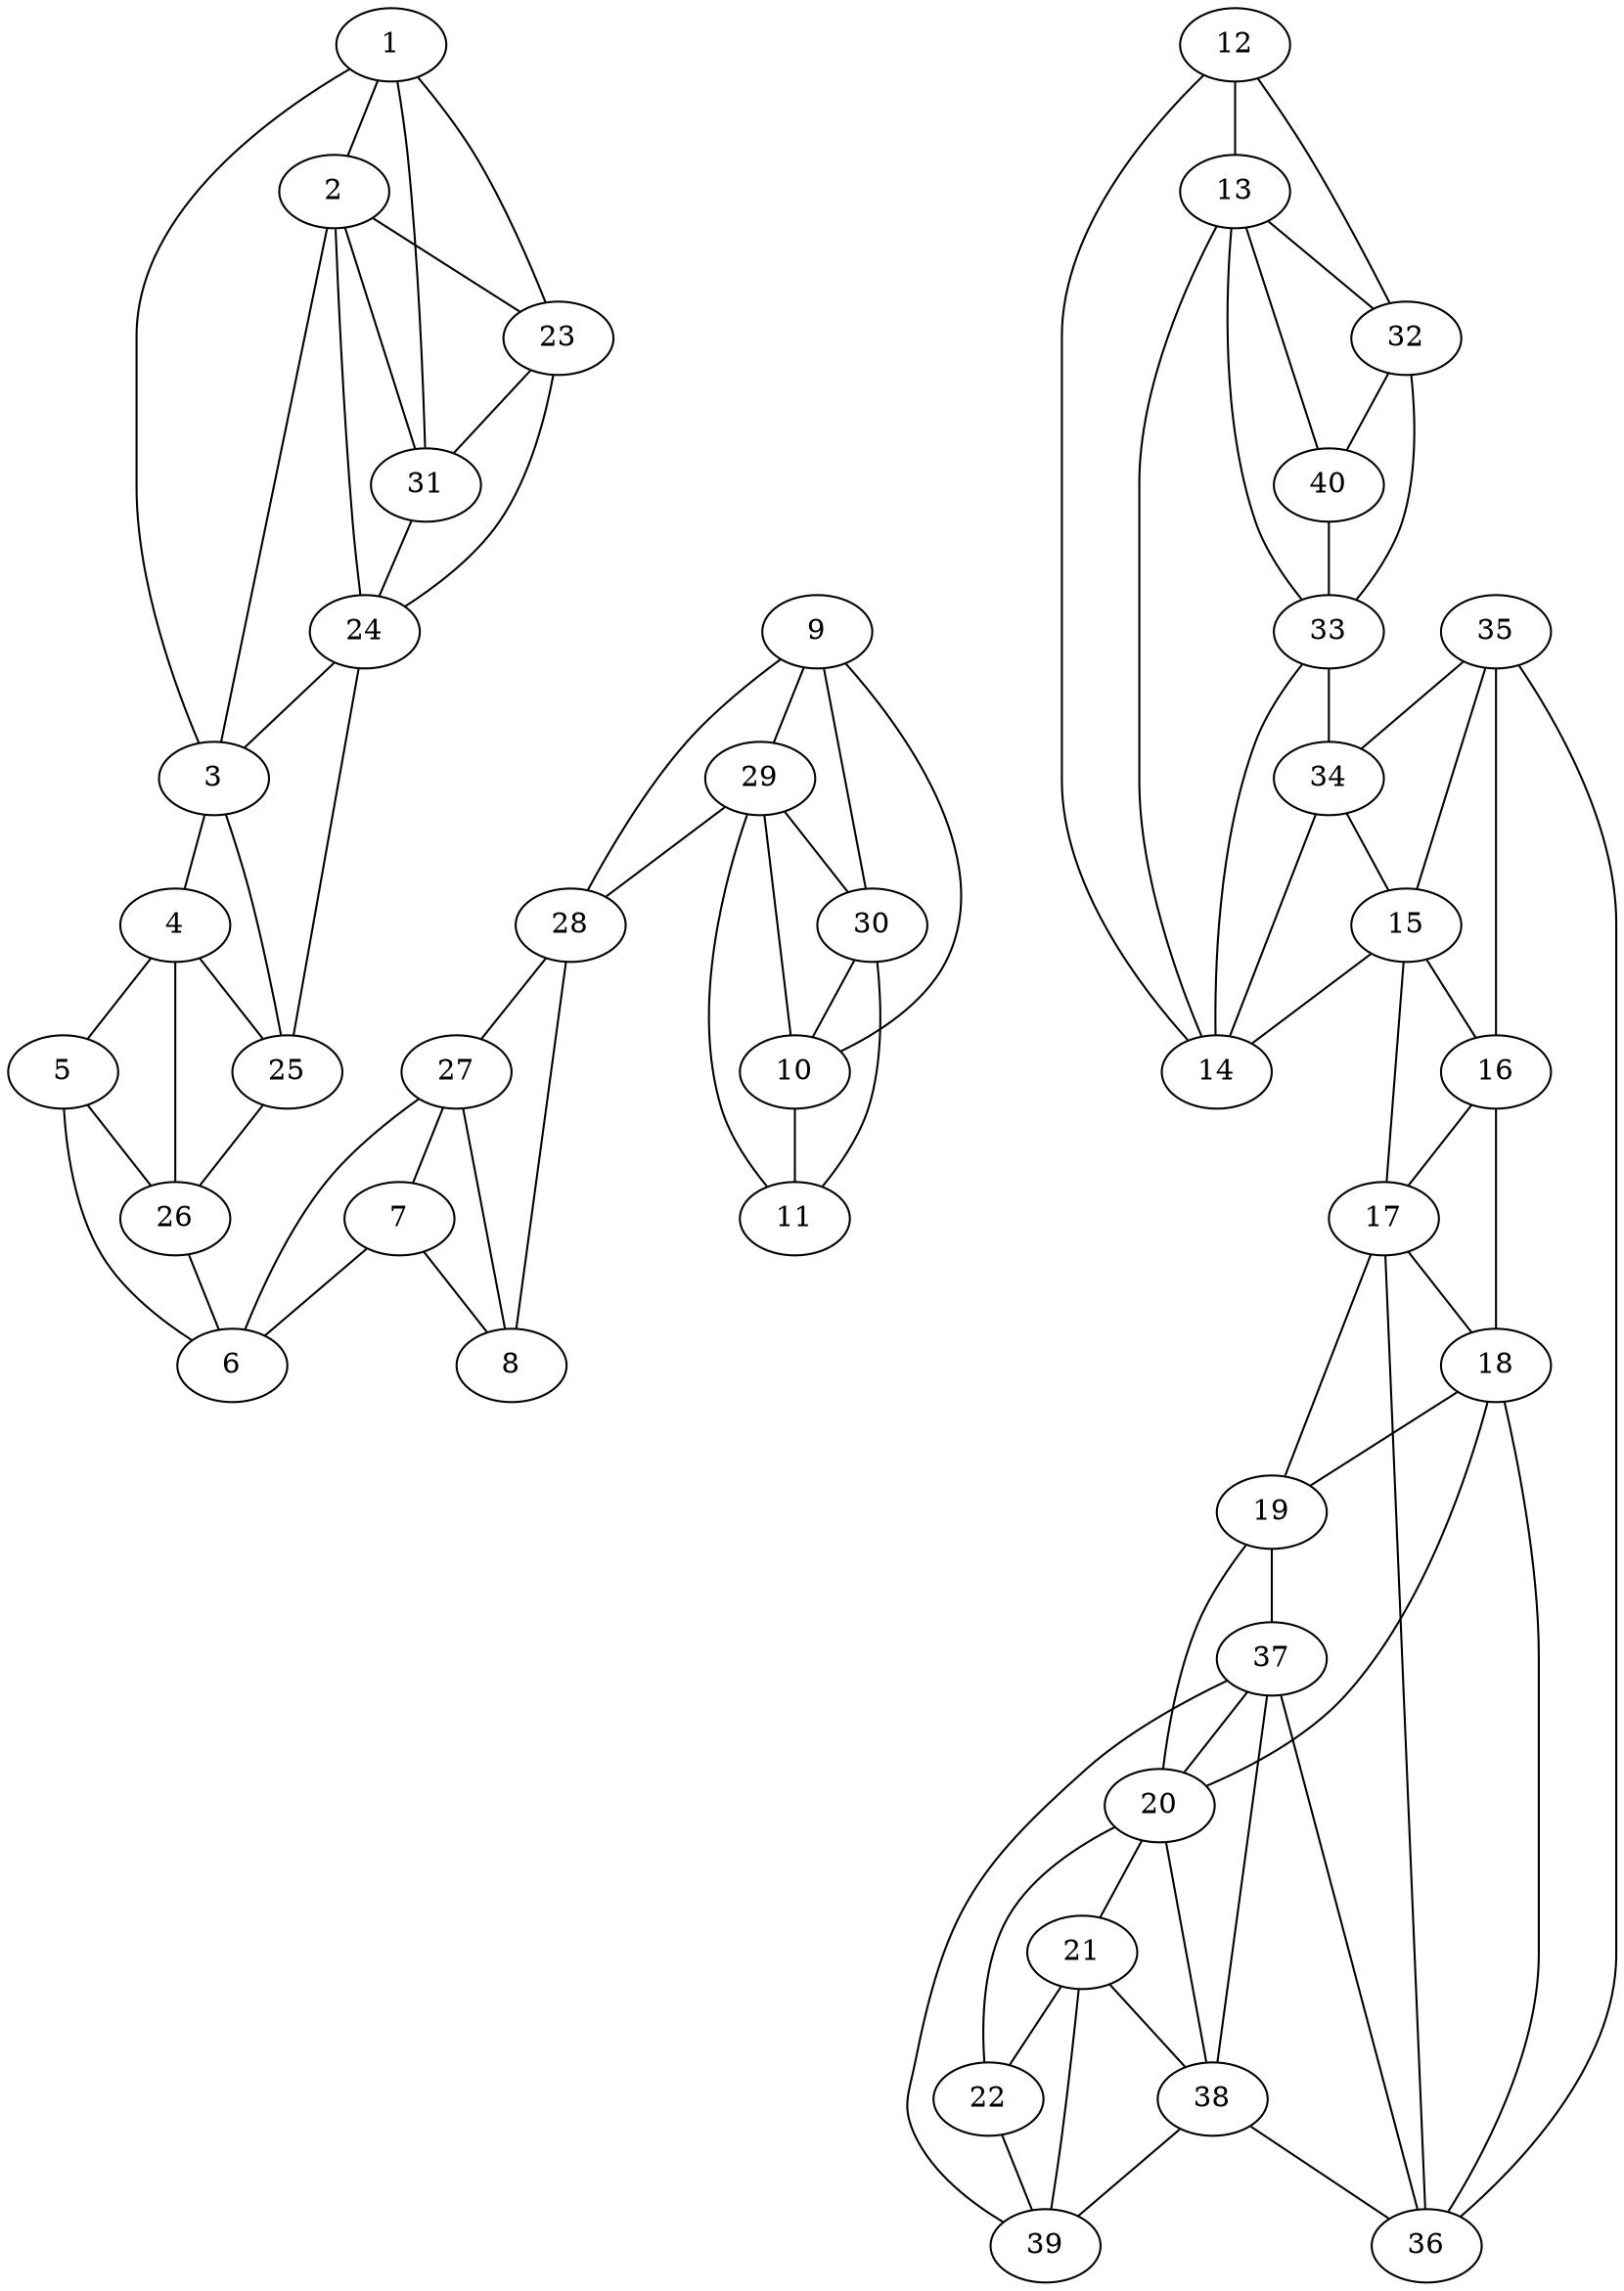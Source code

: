graph pdb1mzh {
	1	 [aaLength=4,
		sequence=FVVE,
		type=0];
	2	 [aaLength=15,
		sequence=AVHKVIVETPYLNEE,
		type=0];
	1 -- 2	 [distance0="20.92345",
		frequency=1,
		type0=1];
	23	 [aaLength=5,
		sequence=LKEIF,
		type=1];
	1 -- 23	 [distance0="36.43905",
		frequency=1,
		type0=2];
	31	 [aaLength=5,
		sequence=LKEIF,
		type=1];
	1 -- 31	 [distance0="36.43905",
		frequency=1,
		type0=3];
	2 -- 23	 [distance0="46.86808",
		frequency=1,
		type0=3];
	24	 [aaLength=4,
		sequence=KAVE,
		type=1];
	2 -- 24	 [distance0="3.0",
		frequency=1,
		type0=4];
	3	 [aaLength=9,
		sequence=EAGADFIKT,
		type=0];
	3 -- 1	 [distance0="41.67956",
		frequency=1,
		type0=3];
	4	 [aaLength=15,
		sequence=IKSSAKGRIKVKASG,
		type=0];
	3 -- 4	 [distance0="29.55145",
		frequency=1,
		type0=2];
	3 -- 2	 [distance0="25.39905",
		frequency=1,
		type0=1];
	25	 [aaLength=6,
		sequence=FAPRGT,
		type=1];
	3 -- 25	 [distance0="3.0",
		frequency=1,
		type0=4];
	5	 [aaLength=7,
		sequence=SMIEAGA,
		type=0];
	4 -- 5	 [distance0="28.57085",
		frequency=1,
		type0=1];
	4 -- 25	 [distance0="33.46874",
		frequency=1,
		type0=3];
	26	 [aaLength=5,
		sequence=DLETA,
		type=1];
	4 -- 26	 [distance0="3.0",
		frequency=1,
		type0=4];
	6	 [aaLength=15,
		sequence=RIGTSSGISIAEEFL,
		type=0];
	5 -- 6	 [distance0="10.70274",
		distance1="1.0",
		frequency=2,
		type0=1,
		type1=4];
	5 -- 26	 [distance0="24.60101",
		frequency=1,
		type0=2];
	7	 [aaLength=5,
		sequence=H,
		type=0];
	7 -- 6	 [distance0="26.05217",
		frequency=1,
		type0=2];
	8	 [aaLength=16,
		sequence=vanDerWaals,
		type=0];
	7 -- 8	 [distance0="11.33838",
		distance1="0.0",
		frequency=2,
		type0=1,
		type1=5];
	9	 [aaLength=13,
		sequence=vanDerWaals,
		type=0];
	28	 [aaLength=3,
		sequence=vanDerWaals,
		type=1];
	9 -- 28	 [distance0="21.06302",
		frequency=1,
		type0=1];
	29	 [aaLength=5,
		sequence=vanDerWaals,
		type=1];
	9 -- 29	 [distance0="23.03586",
		distance1="0.0",
		frequency=2,
		type0=2,
		type1=4];
	10	 [aaLength=11,
		sequence=vanDerWaals,
		type=0];
	10 -- 9	 [distance0="30.28845",
		frequency=1,
		type0=2];
	11	 [aaLength=16,
		sequence=vanDerWaals,
		type=0];
	10 -- 11	 [distance0="22.31691",
		frequency=1,
		type0=1];
	10 -- 29	 [distance0="33.77296",
		frequency=1,
		type0=3];
	11 -- 29	 [distance0="52.31079",
		frequency=1,
		type0=3];
	30	 [aaLength=4,
		sequence=vanDerWaals,
		type=1];
	11 -- 30	 [distance0="44.46817",
		frequency=1,
		type0=2];
	12	 [aaLength=4,
		sequence=vanDerWaals,
		type=0];
	13	 [aaLength=15,
		sequence=vanDerWaals,
		type=0];
	12 -- 13	 [distance0="23.49135",
		frequency=1,
		type0=1];
	14	 [aaLength=9,
		sequence=vanDerWaals,
		type=0];
	12 -- 14	 [distance0="44.41169",
		frequency=1,
		type0=2];
	32	 [aaLength=5,
		sequence=vanDerWaals,
		type=1];
	12 -- 32	 [distance0="56.17124",
		distance1="0.0",
		frequency=2,
		type0=3,
		type1=4];
	13 -- 32	 [distance0="39.90268",
		frequency=1,
		type0=3];
	33	 [aaLength=4,
		sequence=vanDerWaals,
		type=1];
	13 -- 33	 [distance0="0.0",
		frequency=1,
		type0=4];
	14 -- 13	 [distance0="25.03829",
		frequency=1,
		type0=1];
	14 -- 33	 [distance0="37.91524",
		frequency=1,
		type0=3];
	34	 [aaLength=6,
		sequence=vanDerWaals,
		type=1];
	14 -- 34	 [distance0="0.0",
		frequency=1,
		type0=4];
	15	 [aaLength=16,
		sequence=vanDerWaals,
		type=0];
	16	 [aaLength=7,
		sequence=vanDerWaals,
		type=0];
	15 -- 16	 [distance0="30.74524",
		frequency=1,
		type0=2];
	15 -- 14	 [distance0="28.54588",
		frequency=1,
		type0=1];
	17	 [aaLength=16,
		sequence=vanDerWaals,
		type=0];
	15 -- 17	 [distance0="34.45937",
		frequency=1,
		type0=3];
	16 -- 17	 [distance0="11.25115",
		distance1="0.0",
		frequency=2,
		type0=1,
		type1=4];
	18	 [aaLength=5,
		sequence=vanDerWaals,
		type=0];
	16 -- 18	 [distance0="33.99547",
		frequency=1,
		type0=3];
	17 -- 18	 [distance0="25.4789",
		frequency=1,
		type0=2];
	19	 [aaLength=15,
		sequence=vanDerWaals,
		type=0];
	18 -- 19	 [distance0="7.243463",
		distance1="0.0",
		frequency=2,
		type0=1,
		type1=5];
	19 -- 17	 [distance0="31.65846",
		frequency=1,
		type0=2];
	37	 [aaLength=3,
		sequence=vanDerWaals,
		type=1];
	19 -- 37	 [distance0="0.0",
		frequency=1,
		type0=4];
	20	 [aaLength=13,
		sequence=vanDerWaals,
		type=0];
	20 -- 18	 [distance0="38.34362",
		frequency=1,
		type0=3];
	20 -- 19	 [distance0="32.12056",
		frequency=1,
		type0=2];
	21	 [aaLength=11,
		sequence=vanDerWaals,
		type=0];
	20 -- 21	 [distance0="29.42544",
		frequency=1,
		type0=1];
	38	 [aaLength=5,
		sequence=vanDerWaals,
		type=1];
	20 -- 38	 [distance0="0.0",
		frequency=1,
		type0=4];
	22	 [aaLength=17,
		sequence=vanDerWaals,
		type=0];
	21 -- 22	 [distance0="21.47642",
		frequency=1,
		type0=1];
	21 -- 38	 [distance0="58.84965",
		frequency=1,
		type0=3];
	39	 [aaLength=4,
		sequence=vanDerWaals,
		type=1];
	21 -- 39	 [distance0="0.0",
		frequency=1,
		type0=4];
	22 -- 20	 [distance0="50.78048",
		frequency=1,
		type0=2];
	22 -- 39	 [distance0="55.15309",
		frequency=1,
		type0=3];
	23 -- 24	 [distance0="28.0",
		frequency=1,
		type0=2];
	23 -- 31	 [distance0="0.0",
		distance1="0.0",
		frequency=2,
		type0=1,
		type1=5];
	24 -- 3	 [distance0="3.0",
		frequency=1,
		type0=4];
	24 -- 25	 [distance0="19.0",
		frequency=1,
		type0=1];
	25 -- 26	 [distance0="31.0",
		frequency=1,
		type0=2];
	26 -- 6	 [distance0="24.40035",
		frequency=1,
		type0=1];
	27	 [aaLength=5,
		sequence=ILEHH,
		type=1];
	27 -- 7	 [distance0="27.37345",
		distance1="1.0",
		frequency=2,
		type0=2,
		type1=4];
	27 -- 6	 [distance0="27.57494",
		frequency=1,
		type0=3];
	27 -- 8	 [distance0="19.85672",
		frequency=1,
		type0=1];
	28 -- 8	 [distance0="24.43951",
		frequency=1,
		type0=2];
	28 -- 27	 [distance0="29.0",
		frequency=1,
		type0=3];
	29 -- 28	 [distance0="29.0",
		frequency=1,
		type0=3];
	29 -- 30	 [distance0="23.0",
		frequency=1,
		type0=1];
	30 -- 9	 [distance0="42.37512",
		frequency=1,
		type0=3];
	30 -- 10	 [distance0="35.43463",
		frequency=1,
		type0=2];
	31 -- 2	 [distance0="5.0",
		frequency=1,
		type0=4];
	31 -- 24	 [distance0="28.0",
		frequency=1,
		type0=2];
	32 -- 33	 [distance0="28.0",
		frequency=1,
		type0=2];
	40	 [aaLength=5,
		sequence=vanDerWaals,
		type=1];
	32 -- 40	 [distance0="0.0",
		distance1="0.0",
		frequency=2,
		type0=1,
		type1=5];
	33 -- 34	 [distance0="19.0",
		frequency=1,
		type0=1];
	34 -- 15	 [distance0="37.6897",
		distance1="0.0",
		frequency=2,
		type0=3,
		type1=4];
	35	 [aaLength=5,
		sequence=vanDerWaals,
		type=1];
	35 -- 15	 [distance0="39.69274",
		frequency=1,
		type0=3];
	35 -- 16	 [distance0="0.0",
		frequency=1,
		type0=4];
	35 -- 34	 [distance0="31.0",
		frequency=1,
		type0=1];
	36	 [aaLength=5,
		sequence=vanDerWaals,
		type=1];
	35 -- 36	 [distance0="33.0",
		frequency=1,
		type0=2];
	36 -- 17	 [distance0="49.77914",
		frequency=1,
		type0=3];
	36 -- 18	 [distance0="0.0",
		frequency=1,
		type0=4];
	36 -- 37	 [distance0="29.0",
		frequency=1,
		type0=1];
	37 -- 20	 [distance0="0.0",
		frequency=1,
		type0=4];
	37 -- 38	 [distance0="29.0",
		frequency=1,
		type0=2];
	38 -- 36	 [distance0="58.0",
		frequency=1,
		type0=3];
	38 -- 39	 [distance0="23.0",
		frequency=1,
		type0=1];
	39 -- 37	 [distance0="52.0",
		frequency=1,
		type0=2];
	40 -- 13	 [distance0="39.90268",
		distance1="0.0",
		frequency=2,
		type0=3,
		type1=4];
	40 -- 33	 [distance0="28.0",
		frequency=1,
		type0=2];
}

